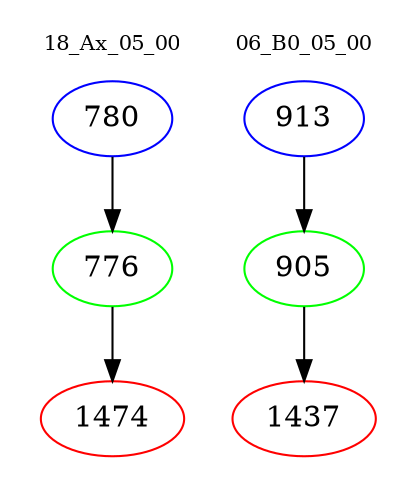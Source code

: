 digraph{
subgraph cluster_0 {
color = white
label = "18_Ax_05_00";
fontsize=10;
T0_780 [label="780", color="blue"]
T0_780 -> T0_776 [color="black"]
T0_776 [label="776", color="green"]
T0_776 -> T0_1474 [color="black"]
T0_1474 [label="1474", color="red"]
}
subgraph cluster_1 {
color = white
label = "06_B0_05_00";
fontsize=10;
T1_913 [label="913", color="blue"]
T1_913 -> T1_905 [color="black"]
T1_905 [label="905", color="green"]
T1_905 -> T1_1437 [color="black"]
T1_1437 [label="1437", color="red"]
}
}
